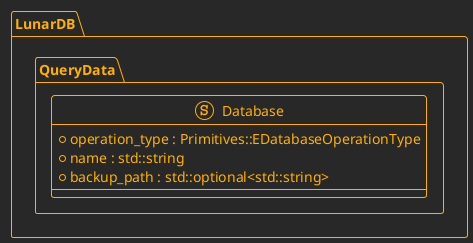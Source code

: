 @startuml Database
!theme crt-amber

namespace LunarDB.QueryData {

struct Database {
    + operation_type : Primitives::EDatabaseOperationType
    + name : std::string
    + backup_path : std::optional<std::string>
}

}

@enduml
